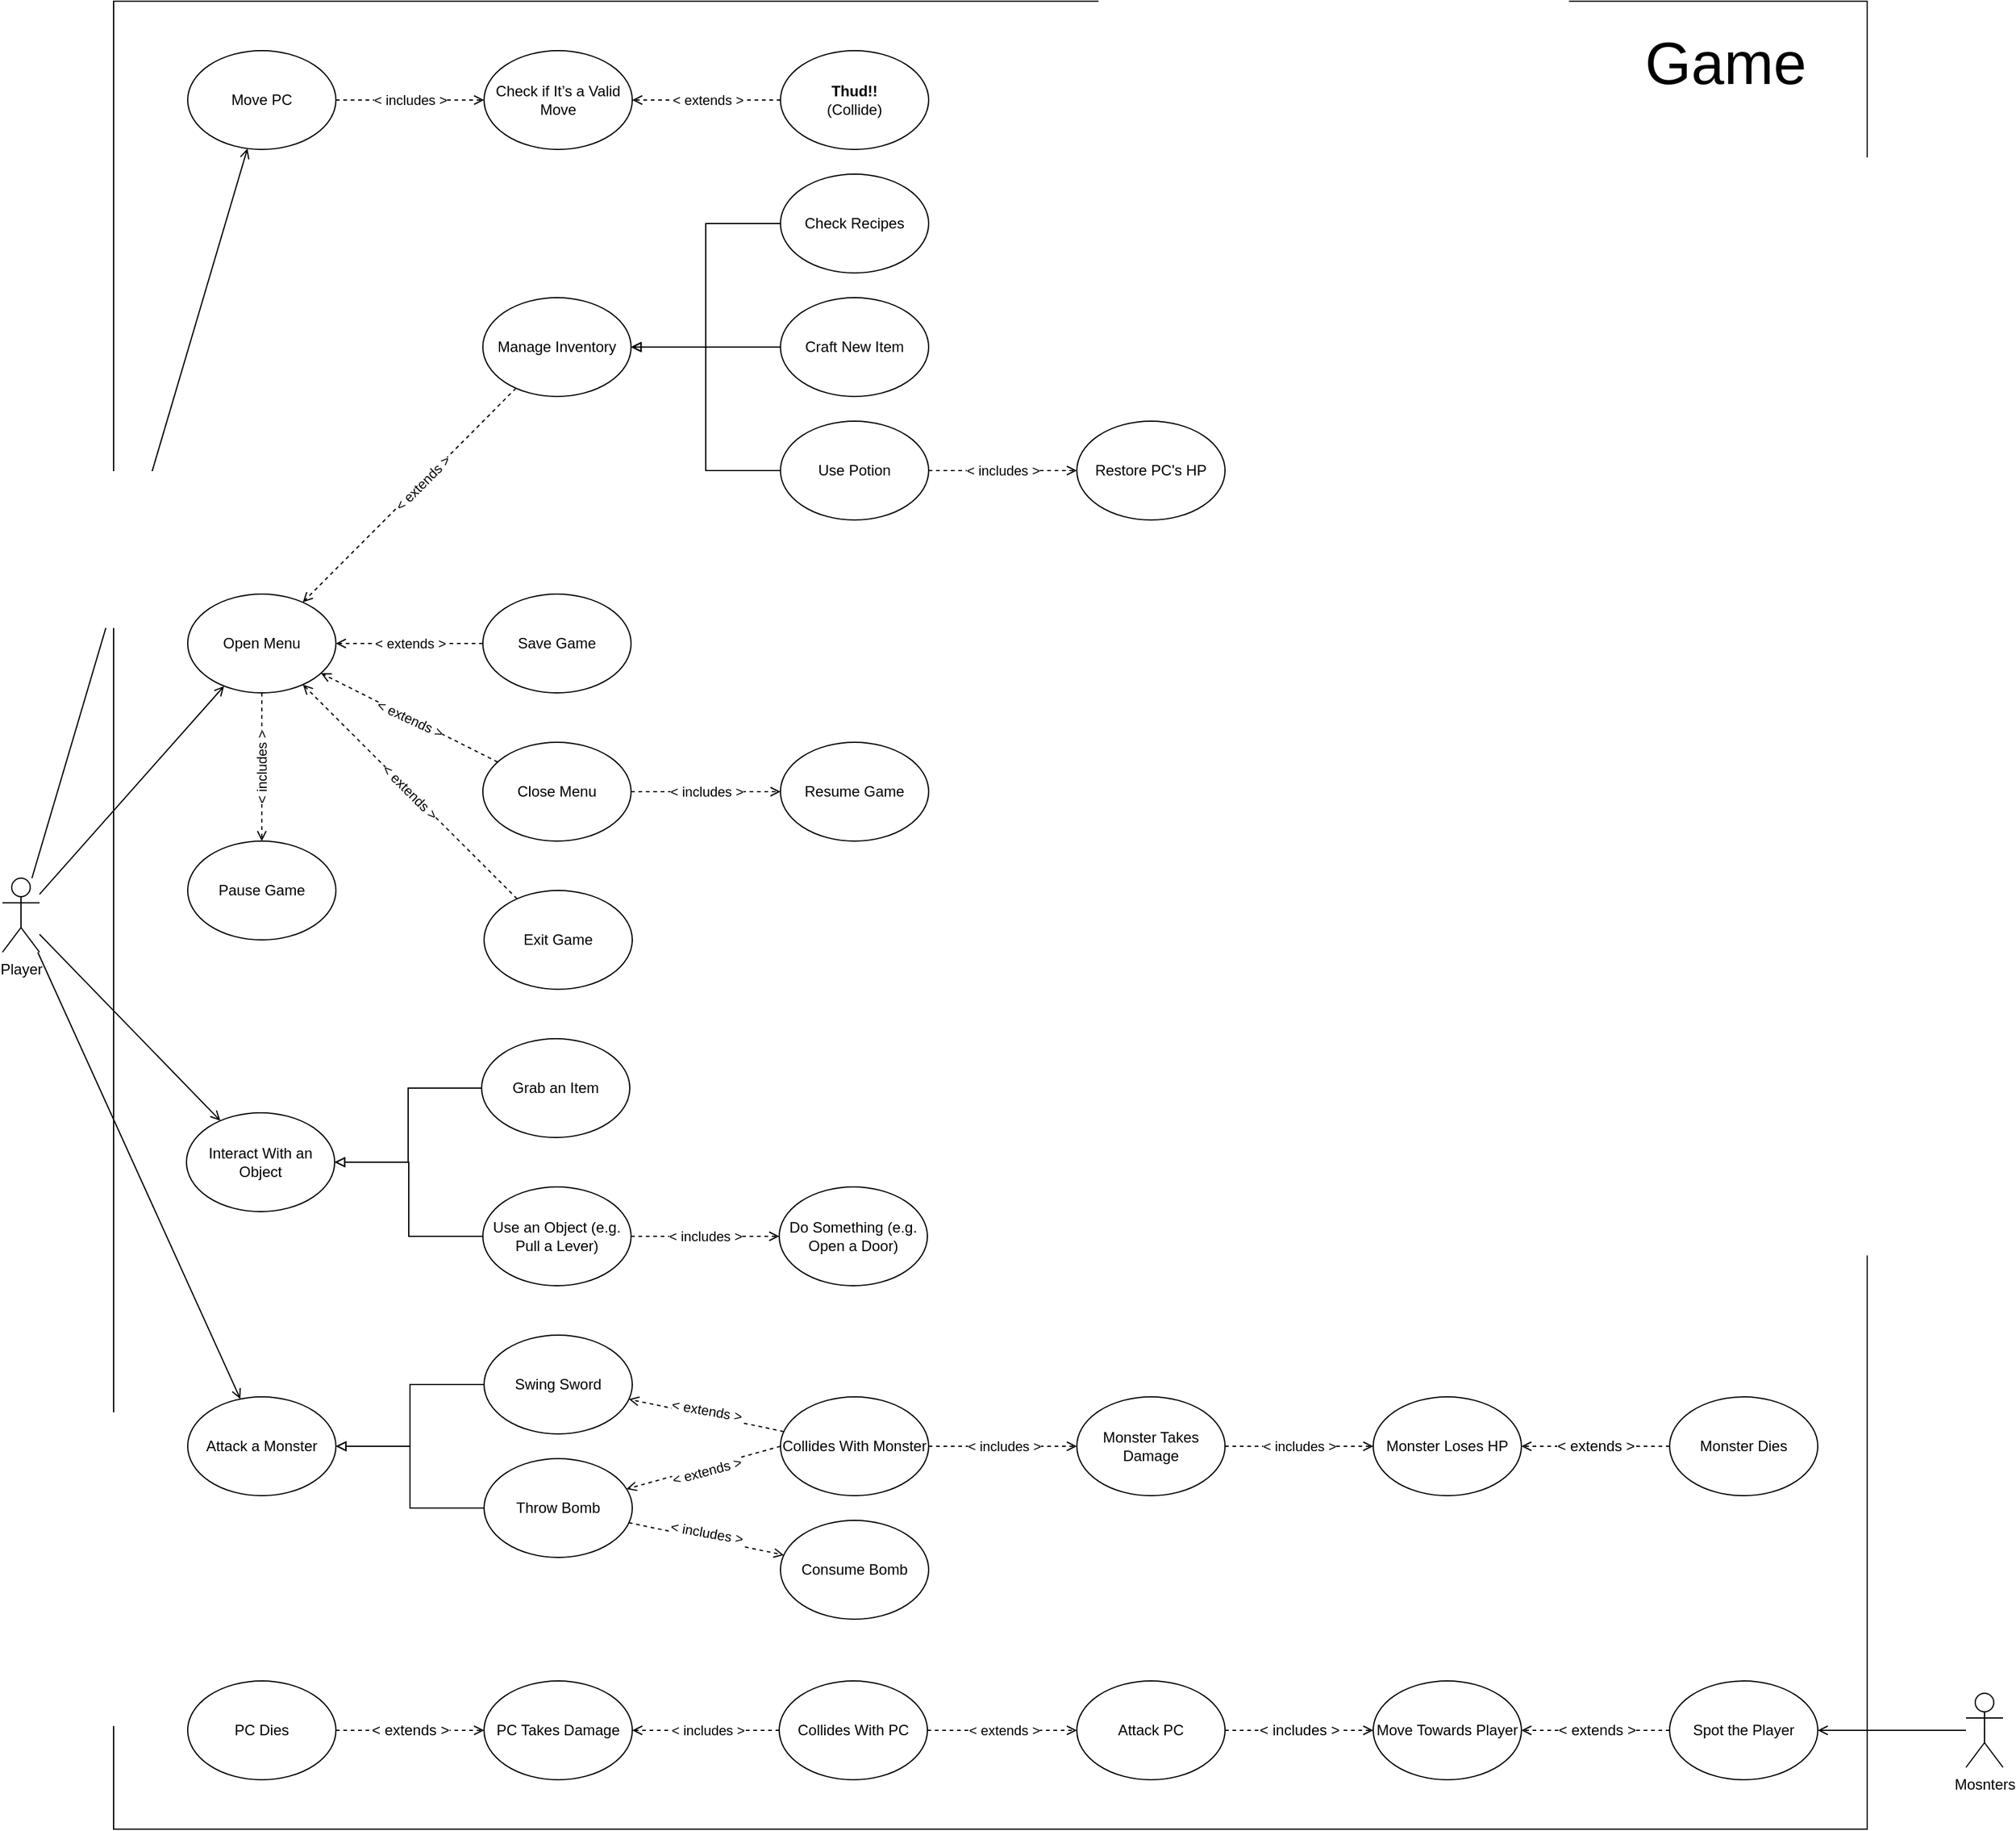 <mxfile version="17.4.2" type="device"><diagram id="TqsPzICVaJB_wM2PH9Vw" name="Page-1"><mxGraphModel dx="692" dy="325" grid="1" gridSize="10" guides="1" tooltips="1" connect="1" arrows="1" fold="1" page="1" pageScale="1" pageWidth="827" pageHeight="1169" math="0" shadow="0"><root><mxCell id="0"/><mxCell id="1" parent="0"/><mxCell id="_TUaH_ZTRJquNmMYFJ36-168" value="" style="rounded=0;whiteSpace=wrap;html=1;fillColor=none;" vertex="1" parent="1"><mxGeometry x="140" y="20" width="1420" height="1480" as="geometry"/></mxCell><mxCell id="_TUaH_ZTRJquNmMYFJ36-152" style="edgeStyle=none;rounded=0;orthogonalLoop=1;jettySize=auto;html=1;startArrow=none;startFill=0;endArrow=open;endFill=0;" edge="1" parent="1" source="_TUaH_ZTRJquNmMYFJ36-1" target="_TUaH_ZTRJquNmMYFJ36-7"><mxGeometry relative="1" as="geometry"/></mxCell><mxCell id="_TUaH_ZTRJquNmMYFJ36-153" style="edgeStyle=none;rounded=0;orthogonalLoop=1;jettySize=auto;html=1;startArrow=none;startFill=0;endArrow=open;endFill=0;" edge="1" parent="1" source="_TUaH_ZTRJquNmMYFJ36-1" target="_TUaH_ZTRJquNmMYFJ36-15"><mxGeometry relative="1" as="geometry"/></mxCell><mxCell id="_TUaH_ZTRJquNmMYFJ36-155" style="edgeStyle=none;rounded=0;orthogonalLoop=1;jettySize=auto;html=1;startArrow=none;startFill=0;endArrow=open;endFill=0;" edge="1" parent="1" source="_TUaH_ZTRJquNmMYFJ36-1" target="_TUaH_ZTRJquNmMYFJ36-106"><mxGeometry relative="1" as="geometry"/></mxCell><mxCell id="_TUaH_ZTRJquNmMYFJ36-156" style="edgeStyle=none;rounded=0;orthogonalLoop=1;jettySize=auto;html=1;startArrow=none;startFill=0;endArrow=open;endFill=0;" edge="1" parent="1" source="_TUaH_ZTRJquNmMYFJ36-1" target="_TUaH_ZTRJquNmMYFJ36-85"><mxGeometry relative="1" as="geometry"/></mxCell><mxCell id="_TUaH_ZTRJquNmMYFJ36-1" value="Player" style="shape=umlActor;verticalLabelPosition=bottom;verticalAlign=top;html=1;" vertex="1" parent="1"><mxGeometry x="50" y="730" width="30" height="60" as="geometry"/></mxCell><mxCell id="_TUaH_ZTRJquNmMYFJ36-62" style="edgeStyle=none;rounded=0;orthogonalLoop=1;jettySize=auto;html=1;dashed=1;startArrow=none;startFill=0;endArrow=open;endFill=0;" edge="1" parent="1" source="_TUaH_ZTRJquNmMYFJ36-7" target="_TUaH_ZTRJquNmMYFJ36-13"><mxGeometry relative="1" as="geometry"/></mxCell><mxCell id="_TUaH_ZTRJquNmMYFJ36-68" value="&amp;lt; includes &amp;gt;" style="edgeLabel;html=1;align=center;verticalAlign=middle;resizable=0;points=[];" vertex="1" connectable="0" parent="_TUaH_ZTRJquNmMYFJ36-62"><mxGeometry x="-0.164" relative="1" as="geometry"><mxPoint x="10" as="offset"/></mxGeometry></mxCell><mxCell id="_TUaH_ZTRJquNmMYFJ36-7" value="Move PC" style="ellipse;whiteSpace=wrap;html=1;fillColor=none;" vertex="1" parent="1"><mxGeometry x="200" y="60" width="120" height="80" as="geometry"/></mxCell><mxCell id="_TUaH_ZTRJquNmMYFJ36-65" style="edgeStyle=none;rounded=0;orthogonalLoop=1;jettySize=auto;html=1;dashed=1;startArrow=none;startFill=0;endArrow=open;endFill=0;" edge="1" parent="1" source="_TUaH_ZTRJquNmMYFJ36-8" target="_TUaH_ZTRJquNmMYFJ36-13"><mxGeometry relative="1" as="geometry"/></mxCell><mxCell id="_TUaH_ZTRJquNmMYFJ36-66" value="&amp;lt; extends &amp;gt;" style="edgeLabel;html=1;align=center;verticalAlign=middle;resizable=0;points=[];" vertex="1" connectable="0" parent="_TUaH_ZTRJquNmMYFJ36-65"><mxGeometry x="0.428" y="-2" relative="1" as="geometry"><mxPoint x="26" y="2" as="offset"/></mxGeometry></mxCell><mxCell id="_TUaH_ZTRJquNmMYFJ36-8" value="&lt;b&gt;Thud!!&lt;/b&gt;&lt;br&gt;(Collide)" style="ellipse;whiteSpace=wrap;html=1;fillColor=none;" vertex="1" parent="1"><mxGeometry x="680" y="60" width="120" height="80" as="geometry"/></mxCell><mxCell id="_TUaH_ZTRJquNmMYFJ36-13" value="Check if It’s a Valid Move" style="ellipse;whiteSpace=wrap;html=1;fillColor=none;" vertex="1" parent="1"><mxGeometry x="440" y="60" width="120" height="80" as="geometry"/></mxCell><mxCell id="_TUaH_ZTRJquNmMYFJ36-55" style="edgeStyle=none;rounded=0;orthogonalLoop=1;jettySize=auto;html=1;dashed=1;startArrow=none;startFill=0;endArrow=open;endFill=0;" edge="1" parent="1" source="_TUaH_ZTRJquNmMYFJ36-15" target="_TUaH_ZTRJquNmMYFJ36-50"><mxGeometry relative="1" as="geometry"/></mxCell><mxCell id="_TUaH_ZTRJquNmMYFJ36-60" value="&amp;lt; includes &amp;gt;" style="edgeLabel;html=1;align=center;verticalAlign=middle;resizable=0;points=[];rotation=-90;" vertex="1" connectable="0" parent="_TUaH_ZTRJquNmMYFJ36-55"><mxGeometry x="-0.194" y="-2" relative="1" as="geometry"><mxPoint x="2" y="12" as="offset"/></mxGeometry></mxCell><mxCell id="_TUaH_ZTRJquNmMYFJ36-15" value="Open Menu" style="ellipse;whiteSpace=wrap;html=1;fillColor=none;" vertex="1" parent="1"><mxGeometry x="200" y="500" width="120" height="80" as="geometry"/></mxCell><mxCell id="_TUaH_ZTRJquNmMYFJ36-48" style="edgeStyle=orthogonalEdgeStyle;rounded=0;orthogonalLoop=1;jettySize=auto;html=1;entryX=1;entryY=0.5;entryDx=0;entryDy=0;startArrow=none;startFill=0;endArrow=block;endFill=0;exitX=0;exitY=0.5;exitDx=0;exitDy=0;" edge="1" parent="1" source="_TUaH_ZTRJquNmMYFJ36-16" target="_TUaH_ZTRJquNmMYFJ36-17"><mxGeometry relative="1" as="geometry"><mxPoint x="680" y="210" as="sourcePoint"/></mxGeometry></mxCell><mxCell id="_TUaH_ZTRJquNmMYFJ36-16" value="Check Recipes" style="ellipse;whiteSpace=wrap;html=1;fillColor=none;" vertex="1" parent="1"><mxGeometry x="680" y="160" width="120" height="80" as="geometry"/></mxCell><mxCell id="_TUaH_ZTRJquNmMYFJ36-80" style="edgeStyle=none;rounded=0;orthogonalLoop=1;jettySize=auto;html=1;dashed=1;startArrow=none;startFill=0;endArrow=open;endFill=0;" edge="1" parent="1" source="_TUaH_ZTRJquNmMYFJ36-17" target="_TUaH_ZTRJquNmMYFJ36-15"><mxGeometry relative="1" as="geometry"/></mxCell><mxCell id="_TUaH_ZTRJquNmMYFJ36-148" value="&amp;lt; extends &amp;gt;" style="edgeLabel;html=1;align=center;verticalAlign=middle;resizable=0;points=[];rotation=-45;" vertex="1" connectable="0" parent="_TUaH_ZTRJquNmMYFJ36-80"><mxGeometry x="0.124" y="-1" relative="1" as="geometry"><mxPoint x="22" y="-20" as="offset"/></mxGeometry></mxCell><mxCell id="_TUaH_ZTRJquNmMYFJ36-17" value="Manage Inventory" style="ellipse;whiteSpace=wrap;html=1;fillColor=none;" vertex="1" parent="1"><mxGeometry x="439" y="260" width="120" height="80" as="geometry"/></mxCell><mxCell id="_TUaH_ZTRJquNmMYFJ36-56" style="edgeStyle=none;rounded=0;orthogonalLoop=1;jettySize=auto;html=1;dashed=1;startArrow=none;startFill=0;endArrow=open;endFill=0;" edge="1" parent="1" source="_TUaH_ZTRJquNmMYFJ36-18" target="_TUaH_ZTRJquNmMYFJ36-51"><mxGeometry relative="1" as="geometry"/></mxCell><mxCell id="_TUaH_ZTRJquNmMYFJ36-71" value="&amp;lt; includes &amp;gt;" style="edgeLabel;html=1;align=center;verticalAlign=middle;resizable=0;points=[];" vertex="1" connectable="0" parent="_TUaH_ZTRJquNmMYFJ36-56"><mxGeometry x="-0.372" y="-2" relative="1" as="geometry"><mxPoint x="23" y="-2" as="offset"/></mxGeometry></mxCell><mxCell id="_TUaH_ZTRJquNmMYFJ36-82" style="edgeStyle=none;rounded=0;orthogonalLoop=1;jettySize=auto;html=1;dashed=1;startArrow=none;startFill=0;endArrow=open;endFill=0;" edge="1" parent="1" source="_TUaH_ZTRJquNmMYFJ36-18" target="_TUaH_ZTRJquNmMYFJ36-15"><mxGeometry relative="1" as="geometry"/></mxCell><mxCell id="_TUaH_ZTRJquNmMYFJ36-150" value="&amp;lt; extends &amp;gt;" style="edgeLabel;html=1;align=center;verticalAlign=middle;resizable=0;points=[];rotation=25;" vertex="1" connectable="0" parent="_TUaH_ZTRJquNmMYFJ36-82"><mxGeometry x="0.352" relative="1" as="geometry"><mxPoint x="26" y="13" as="offset"/></mxGeometry></mxCell><mxCell id="_TUaH_ZTRJquNmMYFJ36-18" value="Close Menu" style="ellipse;whiteSpace=wrap;html=1;fillColor=none;" vertex="1" parent="1"><mxGeometry x="439" y="620" width="120" height="80" as="geometry"/></mxCell><mxCell id="_TUaH_ZTRJquNmMYFJ36-81" style="edgeStyle=none;rounded=0;orthogonalLoop=1;jettySize=auto;html=1;dashed=1;startArrow=none;startFill=0;endArrow=open;endFill=0;" edge="1" parent="1" source="_TUaH_ZTRJquNmMYFJ36-19" target="_TUaH_ZTRJquNmMYFJ36-15"><mxGeometry relative="1" as="geometry"/></mxCell><mxCell id="_TUaH_ZTRJquNmMYFJ36-149" value="&amp;lt; extends &amp;gt;" style="edgeLabel;html=1;align=center;verticalAlign=middle;resizable=0;points=[];" vertex="1" connectable="0" parent="_TUaH_ZTRJquNmMYFJ36-81"><mxGeometry x="0.325" relative="1" as="geometry"><mxPoint x="20" as="offset"/></mxGeometry></mxCell><mxCell id="_TUaH_ZTRJquNmMYFJ36-19" value="Save Game" style="ellipse;whiteSpace=wrap;html=1;fillColor=none;" vertex="1" parent="1"><mxGeometry x="439" y="500" width="120" height="80" as="geometry"/></mxCell><mxCell id="_TUaH_ZTRJquNmMYFJ36-83" style="edgeStyle=none;rounded=0;orthogonalLoop=1;jettySize=auto;html=1;dashed=1;startArrow=none;startFill=0;endArrow=open;endFill=0;" edge="1" parent="1" source="_TUaH_ZTRJquNmMYFJ36-20" target="_TUaH_ZTRJquNmMYFJ36-15"><mxGeometry relative="1" as="geometry"/></mxCell><mxCell id="_TUaH_ZTRJquNmMYFJ36-151" value="&amp;lt; extends &amp;gt;" style="edgeLabel;html=1;align=center;verticalAlign=middle;resizable=0;points=[];rotation=45;" vertex="1" connectable="0" parent="_TUaH_ZTRJquNmMYFJ36-83"><mxGeometry x="0.113" y="-1" relative="1" as="geometry"><mxPoint x="9" y="10" as="offset"/></mxGeometry></mxCell><mxCell id="_TUaH_ZTRJquNmMYFJ36-20" value="Exit Game" style="ellipse;whiteSpace=wrap;html=1;fillColor=none;" vertex="1" parent="1"><mxGeometry x="440" y="740" width="120" height="80" as="geometry"/></mxCell><mxCell id="_TUaH_ZTRJquNmMYFJ36-49" style="edgeStyle=orthogonalEdgeStyle;rounded=0;orthogonalLoop=1;jettySize=auto;html=1;exitX=0;exitY=0.5;exitDx=0;exitDy=0;entryX=1;entryY=0.5;entryDx=0;entryDy=0;startArrow=none;startFill=0;endArrow=block;endFill=0;" edge="1" parent="1" source="_TUaH_ZTRJquNmMYFJ36-21" target="_TUaH_ZTRJquNmMYFJ36-17"><mxGeometry relative="1" as="geometry"/></mxCell><mxCell id="_TUaH_ZTRJquNmMYFJ36-21" value="Craft New Item" style="ellipse;whiteSpace=wrap;html=1;fillColor=none;" vertex="1" parent="1"><mxGeometry x="680" y="260" width="120" height="80" as="geometry"/></mxCell><mxCell id="_TUaH_ZTRJquNmMYFJ36-22" value="Game" style="text;html=1;align=center;verticalAlign=middle;resizable=0;points=[];autosize=1;strokeColor=none;fillColor=none;fontSize=48;" vertex="1" parent="1"><mxGeometry x="1370" y="40" width="150" height="60" as="geometry"/></mxCell><mxCell id="_TUaH_ZTRJquNmMYFJ36-50" value="Pause Game" style="ellipse;whiteSpace=wrap;html=1;fillColor=none;" vertex="1" parent="1"><mxGeometry x="200" y="700" width="120" height="80" as="geometry"/></mxCell><mxCell id="_TUaH_ZTRJquNmMYFJ36-51" value="Resume Game" style="ellipse;whiteSpace=wrap;html=1;fillColor=none;" vertex="1" parent="1"><mxGeometry x="680" y="620" width="120" height="80" as="geometry"/></mxCell><mxCell id="_TUaH_ZTRJquNmMYFJ36-85" value="Attack a Monster" style="ellipse;whiteSpace=wrap;html=1;fillColor=none;" vertex="1" parent="1"><mxGeometry x="200" y="1150" width="120" height="80" as="geometry"/></mxCell><mxCell id="_TUaH_ZTRJquNmMYFJ36-88" style="edgeStyle=orthogonalEdgeStyle;rounded=0;orthogonalLoop=1;jettySize=auto;html=1;entryX=1;entryY=0.5;entryDx=0;entryDy=0;startArrow=none;startFill=0;endArrow=block;endFill=0;" edge="1" parent="1" source="_TUaH_ZTRJquNmMYFJ36-86" target="_TUaH_ZTRJquNmMYFJ36-85"><mxGeometry relative="1" as="geometry"/></mxCell><mxCell id="_TUaH_ZTRJquNmMYFJ36-86" value="Swing Sword" style="ellipse;whiteSpace=wrap;html=1;fillColor=none;" vertex="1" parent="1"><mxGeometry x="440" y="1100" width="120" height="80" as="geometry"/></mxCell><mxCell id="_TUaH_ZTRJquNmMYFJ36-89" style="edgeStyle=orthogonalEdgeStyle;rounded=0;orthogonalLoop=1;jettySize=auto;html=1;startArrow=none;startFill=0;endArrow=block;endFill=0;" edge="1" parent="1" source="_TUaH_ZTRJquNmMYFJ36-87" target="_TUaH_ZTRJquNmMYFJ36-85"><mxGeometry relative="1" as="geometry"/></mxCell><mxCell id="_TUaH_ZTRJquNmMYFJ36-91" style="rounded=0;orthogonalLoop=1;jettySize=auto;html=1;startArrow=none;startFill=0;endArrow=open;endFill=0;dashed=1;" edge="1" parent="1" source="_TUaH_ZTRJquNmMYFJ36-87" target="_TUaH_ZTRJquNmMYFJ36-90"><mxGeometry relative="1" as="geometry"/></mxCell><mxCell id="_TUaH_ZTRJquNmMYFJ36-92" value="&amp;lt; includes &amp;gt;" style="edgeLabel;html=1;align=center;verticalAlign=middle;resizable=0;points=[];rotation=10;" vertex="1" connectable="0" parent="_TUaH_ZTRJquNmMYFJ36-91"><mxGeometry x="-0.308" y="2" relative="1" as="geometry"><mxPoint x="19" y="1" as="offset"/></mxGeometry></mxCell><mxCell id="_TUaH_ZTRJquNmMYFJ36-87" value="Throw Bomb" style="ellipse;whiteSpace=wrap;html=1;fillColor=none;" vertex="1" parent="1"><mxGeometry x="440" y="1200" width="120" height="80" as="geometry"/></mxCell><mxCell id="_TUaH_ZTRJquNmMYFJ36-90" value="Consume Bomb" style="ellipse;whiteSpace=wrap;html=1;fillColor=none;" vertex="1" parent="1"><mxGeometry x="680" y="1250" width="120" height="80" as="geometry"/></mxCell><mxCell id="_TUaH_ZTRJquNmMYFJ36-113" style="rounded=0;orthogonalLoop=1;jettySize=auto;html=1;exitX=1;exitY=0.5;exitDx=0;exitDy=0;entryX=0;entryY=0.5;entryDx=0;entryDy=0;startArrow=none;startFill=0;endArrow=open;endFill=0;dashed=1;" edge="1" parent="1" source="_TUaH_ZTRJquNmMYFJ36-93" target="_TUaH_ZTRJquNmMYFJ36-112"><mxGeometry relative="1" as="geometry"/></mxCell><mxCell id="_TUaH_ZTRJquNmMYFJ36-114" value="&amp;lt; includes &amp;gt;" style="edgeLabel;html=1;align=center;verticalAlign=middle;resizable=0;points=[];" vertex="1" connectable="0" parent="_TUaH_ZTRJquNmMYFJ36-113"><mxGeometry x="0.451" y="4" relative="1" as="geometry"><mxPoint x="-27" y="4" as="offset"/></mxGeometry></mxCell><mxCell id="_TUaH_ZTRJquNmMYFJ36-93" value="Monster Takes Damage" style="ellipse;whiteSpace=wrap;html=1;fillColor=none;" vertex="1" parent="1"><mxGeometry x="920" y="1150" width="120" height="80" as="geometry"/></mxCell><mxCell id="_TUaH_ZTRJquNmMYFJ36-100" style="edgeStyle=orthogonalEdgeStyle;rounded=0;orthogonalLoop=1;jettySize=auto;html=1;entryX=1;entryY=0.5;entryDx=0;entryDy=0;startArrow=none;startFill=0;endArrow=open;endFill=0;" edge="1" parent="1" source="_TUaH_ZTRJquNmMYFJ36-94" target="_TUaH_ZTRJquNmMYFJ36-17"><mxGeometry relative="1" as="geometry"/></mxCell><mxCell id="_TUaH_ZTRJquNmMYFJ36-102" style="rounded=0;orthogonalLoop=1;jettySize=auto;html=1;exitX=1;exitY=0.5;exitDx=0;exitDy=0;startArrow=none;startFill=0;endArrow=open;endFill=0;dashed=1;" edge="1" parent="1" source="_TUaH_ZTRJquNmMYFJ36-94" target="_TUaH_ZTRJquNmMYFJ36-101"><mxGeometry relative="1" as="geometry"/></mxCell><mxCell id="_TUaH_ZTRJquNmMYFJ36-104" value="&amp;lt; includes &amp;gt;" style="edgeLabel;html=1;align=center;verticalAlign=middle;resizable=0;points=[];" vertex="1" connectable="0" parent="_TUaH_ZTRJquNmMYFJ36-102"><mxGeometry x="0.348" y="-3" relative="1" as="geometry"><mxPoint x="-21" y="-3" as="offset"/></mxGeometry></mxCell><mxCell id="_TUaH_ZTRJquNmMYFJ36-94" value="Use Potion" style="ellipse;whiteSpace=wrap;html=1;fillColor=none;" vertex="1" parent="1"><mxGeometry x="680" y="360" width="120" height="80" as="geometry"/></mxCell><mxCell id="_TUaH_ZTRJquNmMYFJ36-101" value="Restore PC's HP" style="ellipse;whiteSpace=wrap;html=1;fillColor=none;" vertex="1" parent="1"><mxGeometry x="920" y="360" width="120" height="80" as="geometry"/></mxCell><mxCell id="_TUaH_ZTRJquNmMYFJ36-106" value="Interact With an Object" style="ellipse;whiteSpace=wrap;html=1;fillColor=none;" vertex="1" parent="1"><mxGeometry x="199" y="920" width="120" height="80" as="geometry"/></mxCell><mxCell id="_TUaH_ZTRJquNmMYFJ36-109" style="edgeStyle=orthogonalEdgeStyle;rounded=0;orthogonalLoop=1;jettySize=auto;html=1;exitX=0;exitY=0.5;exitDx=0;exitDy=0;entryX=1;entryY=0.5;entryDx=0;entryDy=0;startArrow=none;startFill=0;endArrow=block;endFill=0;" edge="1" parent="1" source="_TUaH_ZTRJquNmMYFJ36-107" target="_TUaH_ZTRJquNmMYFJ36-106"><mxGeometry relative="1" as="geometry"/></mxCell><mxCell id="_TUaH_ZTRJquNmMYFJ36-107" value="Grab an Item" style="ellipse;whiteSpace=wrap;html=1;fillColor=none;" vertex="1" parent="1"><mxGeometry x="438" y="860" width="120" height="80" as="geometry"/></mxCell><mxCell id="_TUaH_ZTRJquNmMYFJ36-111" style="edgeStyle=orthogonalEdgeStyle;rounded=0;orthogonalLoop=1;jettySize=auto;html=1;entryX=1;entryY=0.5;entryDx=0;entryDy=0;startArrow=none;startFill=0;endArrow=block;endFill=0;" edge="1" parent="1" source="_TUaH_ZTRJquNmMYFJ36-108" target="_TUaH_ZTRJquNmMYFJ36-106"><mxGeometry relative="1" as="geometry"/></mxCell><mxCell id="_TUaH_ZTRJquNmMYFJ36-116" style="edgeStyle=none;rounded=0;orthogonalLoop=1;jettySize=auto;html=1;exitX=1;exitY=0.5;exitDx=0;exitDy=0;entryX=0;entryY=0.5;entryDx=0;entryDy=0;dashed=1;startArrow=none;startFill=0;endArrow=open;endFill=0;" edge="1" parent="1" source="_TUaH_ZTRJquNmMYFJ36-108" target="_TUaH_ZTRJquNmMYFJ36-115"><mxGeometry relative="1" as="geometry"/></mxCell><mxCell id="_TUaH_ZTRJquNmMYFJ36-117" value="&amp;lt; includes &amp;gt;" style="edgeLabel;html=1;align=center;verticalAlign=middle;resizable=0;points=[];" vertex="1" connectable="0" parent="_TUaH_ZTRJquNmMYFJ36-116"><mxGeometry x="-0.603" y="-4" relative="1" as="geometry"><mxPoint x="36" y="-4" as="offset"/></mxGeometry></mxCell><mxCell id="_TUaH_ZTRJquNmMYFJ36-108" value="Use an Object (e.g. Pull a Lever)" style="ellipse;whiteSpace=wrap;html=1;fillColor=none;" vertex="1" parent="1"><mxGeometry x="439" y="980" width="120" height="80" as="geometry"/></mxCell><mxCell id="_TUaH_ZTRJquNmMYFJ36-112" value="Monster Loses HP" style="ellipse;whiteSpace=wrap;html=1;fillColor=none;" vertex="1" parent="1"><mxGeometry x="1160" y="1150" width="120" height="80" as="geometry"/></mxCell><mxCell id="_TUaH_ZTRJquNmMYFJ36-115" value="Do Something (e.g. Open a Door)" style="ellipse;whiteSpace=wrap;html=1;fillColor=none;" vertex="1" parent="1"><mxGeometry x="679" y="980" width="120" height="80" as="geometry"/></mxCell><mxCell id="_TUaH_ZTRJquNmMYFJ36-163" style="edgeStyle=none;rounded=0;orthogonalLoop=1;jettySize=auto;html=1;entryX=1;entryY=0.5;entryDx=0;entryDy=0;startArrow=none;startFill=0;endArrow=open;endFill=0;" edge="1" parent="1" source="_TUaH_ZTRJquNmMYFJ36-118" target="_TUaH_ZTRJquNmMYFJ36-122"><mxGeometry relative="1" as="geometry"/></mxCell><mxCell id="_TUaH_ZTRJquNmMYFJ36-118" value="Mosnters" style="shape=umlActor;verticalLabelPosition=bottom;verticalAlign=top;html=1;outlineConnect=0;fillColor=none;" vertex="1" parent="1"><mxGeometry x="1640" y="1390" width="30" height="60" as="geometry"/></mxCell><mxCell id="_TUaH_ZTRJquNmMYFJ36-162" style="edgeStyle=none;rounded=0;orthogonalLoop=1;jettySize=auto;html=1;startArrow=none;startFill=0;endArrow=open;endFill=0;dashed=1;" edge="1" parent="1" source="_TUaH_ZTRJquNmMYFJ36-122" target="_TUaH_ZTRJquNmMYFJ36-123"><mxGeometry relative="1" as="geometry"/></mxCell><mxCell id="_TUaH_ZTRJquNmMYFJ36-171" value="&amp;lt; extends &amp;gt;" style="edgeLabel;html=1;align=center;verticalAlign=middle;resizable=0;points=[];fontSize=12;" vertex="1" connectable="0" parent="_TUaH_ZTRJquNmMYFJ36-162"><mxGeometry x="0.26" relative="1" as="geometry"><mxPoint x="16" as="offset"/></mxGeometry></mxCell><mxCell id="_TUaH_ZTRJquNmMYFJ36-122" value="Spot the Player" style="ellipse;whiteSpace=wrap;html=1;fillColor=none;" vertex="1" parent="1"><mxGeometry x="1400" y="1380" width="120" height="80" as="geometry"/></mxCell><mxCell id="_TUaH_ZTRJquNmMYFJ36-123" value="Move Towards Player" style="ellipse;whiteSpace=wrap;html=1;fillColor=none;" vertex="1" parent="1"><mxGeometry x="1160" y="1380" width="120" height="80" as="geometry"/></mxCell><mxCell id="_TUaH_ZTRJquNmMYFJ36-161" style="edgeStyle=none;rounded=0;orthogonalLoop=1;jettySize=auto;html=1;exitX=1;exitY=0.5;exitDx=0;exitDy=0;startArrow=none;startFill=0;endArrow=open;endFill=0;dashed=1;" edge="1" parent="1" source="_TUaH_ZTRJquNmMYFJ36-124" target="_TUaH_ZTRJquNmMYFJ36-123"><mxGeometry relative="1" as="geometry"/></mxCell><mxCell id="_TUaH_ZTRJquNmMYFJ36-172" value="&amp;lt; includes &amp;gt;" style="edgeLabel;html=1;align=center;verticalAlign=middle;resizable=0;points=[];fontSize=12;" vertex="1" connectable="0" parent="_TUaH_ZTRJquNmMYFJ36-161"><mxGeometry x="-0.448" y="1" relative="1" as="geometry"><mxPoint x="27" y="1" as="offset"/></mxGeometry></mxCell><mxCell id="_TUaH_ZTRJquNmMYFJ36-124" value="Attack PC" style="ellipse;whiteSpace=wrap;html=1;fillColor=none;" vertex="1" parent="1"><mxGeometry x="920" y="1380" width="120" height="80" as="geometry"/></mxCell><mxCell id="_TUaH_ZTRJquNmMYFJ36-135" style="edgeStyle=none;rounded=0;orthogonalLoop=1;jettySize=auto;html=1;exitX=1;exitY=0.5;exitDx=0;exitDy=0;entryX=0;entryY=0.5;entryDx=0;entryDy=0;dashed=1;startArrow=none;startFill=0;endArrow=open;endFill=0;" edge="1" parent="1" source="_TUaH_ZTRJquNmMYFJ36-126" target="_TUaH_ZTRJquNmMYFJ36-93"><mxGeometry relative="1" as="geometry"/></mxCell><mxCell id="_TUaH_ZTRJquNmMYFJ36-144" value="&amp;lt; includes &amp;gt;" style="edgeLabel;html=1;align=center;verticalAlign=middle;resizable=0;points=[];" vertex="1" connectable="0" parent="_TUaH_ZTRJquNmMYFJ36-135"><mxGeometry x="-0.41" y="4" relative="1" as="geometry"><mxPoint x="25" y="4" as="offset"/></mxGeometry></mxCell><mxCell id="_TUaH_ZTRJquNmMYFJ36-140" style="edgeStyle=none;rounded=0;orthogonalLoop=1;jettySize=auto;html=1;exitX=0;exitY=0.5;exitDx=0;exitDy=0;dashed=1;startArrow=none;startFill=0;endArrow=open;endFill=0;" edge="1" parent="1" source="_TUaH_ZTRJquNmMYFJ36-126" target="_TUaH_ZTRJquNmMYFJ36-87"><mxGeometry relative="1" as="geometry"/></mxCell><mxCell id="_TUaH_ZTRJquNmMYFJ36-143" value="&amp;lt; extends &amp;gt;" style="edgeLabel;html=1;align=center;verticalAlign=middle;resizable=0;points=[];rotation=-15;" vertex="1" connectable="0" parent="_TUaH_ZTRJquNmMYFJ36-140"><mxGeometry x="0.363" y="-1" relative="1" as="geometry"><mxPoint x="25" y="-3" as="offset"/></mxGeometry></mxCell><mxCell id="_TUaH_ZTRJquNmMYFJ36-141" style="edgeStyle=none;rounded=0;orthogonalLoop=1;jettySize=auto;html=1;dashed=1;startArrow=none;startFill=0;endArrow=open;endFill=0;" edge="1" parent="1" source="_TUaH_ZTRJquNmMYFJ36-126" target="_TUaH_ZTRJquNmMYFJ36-86"><mxGeometry relative="1" as="geometry"/></mxCell><mxCell id="_TUaH_ZTRJquNmMYFJ36-142" value="&amp;lt; extends &amp;gt;" style="edgeLabel;html=1;align=center;verticalAlign=middle;resizable=0;points=[];rotation=10;" vertex="1" connectable="0" parent="_TUaH_ZTRJquNmMYFJ36-141"><mxGeometry x="0.225" y="-1" relative="1" as="geometry"><mxPoint x="14" as="offset"/></mxGeometry></mxCell><mxCell id="_TUaH_ZTRJquNmMYFJ36-126" value="Collides With Monster" style="ellipse;whiteSpace=wrap;html=1;fillColor=none;" vertex="1" parent="1"><mxGeometry x="680" y="1150" width="120" height="80" as="geometry"/></mxCell><mxCell id="_TUaH_ZTRJquNmMYFJ36-136" value="PC Takes Damage" style="ellipse;whiteSpace=wrap;html=1;fillColor=none;" vertex="1" parent="1"><mxGeometry x="440" y="1380" width="120" height="80" as="geometry"/></mxCell><mxCell id="_TUaH_ZTRJquNmMYFJ36-138" style="edgeStyle=none;rounded=0;orthogonalLoop=1;jettySize=auto;html=1;dashed=1;startArrow=none;startFill=0;endArrow=open;endFill=0;" edge="1" parent="1" source="_TUaH_ZTRJquNmMYFJ36-137" target="_TUaH_ZTRJquNmMYFJ36-136"><mxGeometry relative="1" as="geometry"/></mxCell><mxCell id="_TUaH_ZTRJquNmMYFJ36-147" value="&amp;lt; includes &amp;gt;" style="edgeLabel;html=1;align=center;verticalAlign=middle;resizable=0;points=[];" vertex="1" connectable="0" parent="_TUaH_ZTRJquNmMYFJ36-138"><mxGeometry x="0.421" y="2" relative="1" as="geometry"><mxPoint x="26" y="-2" as="offset"/></mxGeometry></mxCell><mxCell id="_TUaH_ZTRJquNmMYFJ36-145" style="edgeStyle=none;rounded=0;orthogonalLoop=1;jettySize=auto;html=1;exitX=1;exitY=0.5;exitDx=0;exitDy=0;dashed=1;startArrow=none;startFill=0;endArrow=open;endFill=0;" edge="1" parent="1" source="_TUaH_ZTRJquNmMYFJ36-137" target="_TUaH_ZTRJquNmMYFJ36-124"><mxGeometry relative="1" as="geometry"/></mxCell><mxCell id="_TUaH_ZTRJquNmMYFJ36-146" value="&amp;lt; extends &amp;gt;" style="edgeLabel;html=1;align=center;verticalAlign=middle;resizable=0;points=[];" vertex="1" connectable="0" parent="_TUaH_ZTRJquNmMYFJ36-145"><mxGeometry x="-0.493" y="3" relative="1" as="geometry"><mxPoint x="31" y="3" as="offset"/></mxGeometry></mxCell><mxCell id="_TUaH_ZTRJquNmMYFJ36-137" value="Collides With PC" style="ellipse;whiteSpace=wrap;html=1;fillColor=none;" vertex="1" parent="1"><mxGeometry x="679" y="1380" width="120" height="80" as="geometry"/></mxCell><mxCell id="_TUaH_ZTRJquNmMYFJ36-174" style="edgeStyle=none;rounded=0;orthogonalLoop=1;jettySize=auto;html=1;exitX=1;exitY=0.5;exitDx=0;exitDy=0;entryX=0;entryY=0.5;entryDx=0;entryDy=0;dashed=1;fontSize=12;startArrow=none;startFill=0;endArrow=open;endFill=0;" edge="1" parent="1" source="_TUaH_ZTRJquNmMYFJ36-164" target="_TUaH_ZTRJquNmMYFJ36-136"><mxGeometry relative="1" as="geometry"/></mxCell><mxCell id="_TUaH_ZTRJquNmMYFJ36-175" value="&amp;lt; extends &amp;gt;" style="edgeLabel;html=1;align=center;verticalAlign=middle;resizable=0;points=[];fontSize=12;" vertex="1" connectable="0" parent="_TUaH_ZTRJquNmMYFJ36-174"><mxGeometry x="-0.402" y="3" relative="1" as="geometry"><mxPoint x="24" y="3" as="offset"/></mxGeometry></mxCell><mxCell id="_TUaH_ZTRJquNmMYFJ36-164" value="PC Dies" style="ellipse;whiteSpace=wrap;html=1;fillColor=none;" vertex="1" parent="1"><mxGeometry x="200" y="1380" width="120" height="80" as="geometry"/></mxCell><mxCell id="_TUaH_ZTRJquNmMYFJ36-169" style="edgeStyle=none;rounded=0;orthogonalLoop=1;jettySize=auto;html=1;exitX=0;exitY=0.5;exitDx=0;exitDy=0;fontSize=48;startArrow=none;startFill=0;endArrow=open;endFill=0;dashed=1;" edge="1" parent="1" source="_TUaH_ZTRJquNmMYFJ36-165" target="_TUaH_ZTRJquNmMYFJ36-112"><mxGeometry relative="1" as="geometry"/></mxCell><mxCell id="_TUaH_ZTRJquNmMYFJ36-170" value="&lt;font style=&quot;font-size: 12px;&quot;&gt;&amp;lt; extends &amp;gt;&lt;/font&gt;" style="edgeLabel;html=1;align=center;verticalAlign=middle;resizable=0;points=[];fontSize=12;" vertex="1" connectable="0" parent="_TUaH_ZTRJquNmMYFJ36-169"><mxGeometry x="0.18" y="-1" relative="1" as="geometry"><mxPoint x="11" y="1" as="offset"/></mxGeometry></mxCell><mxCell id="_TUaH_ZTRJquNmMYFJ36-165" value="Monster Dies" style="ellipse;whiteSpace=wrap;html=1;fillColor=none;" vertex="1" parent="1"><mxGeometry x="1400" y="1150" width="120" height="80" as="geometry"/></mxCell></root></mxGraphModel></diagram></mxfile>